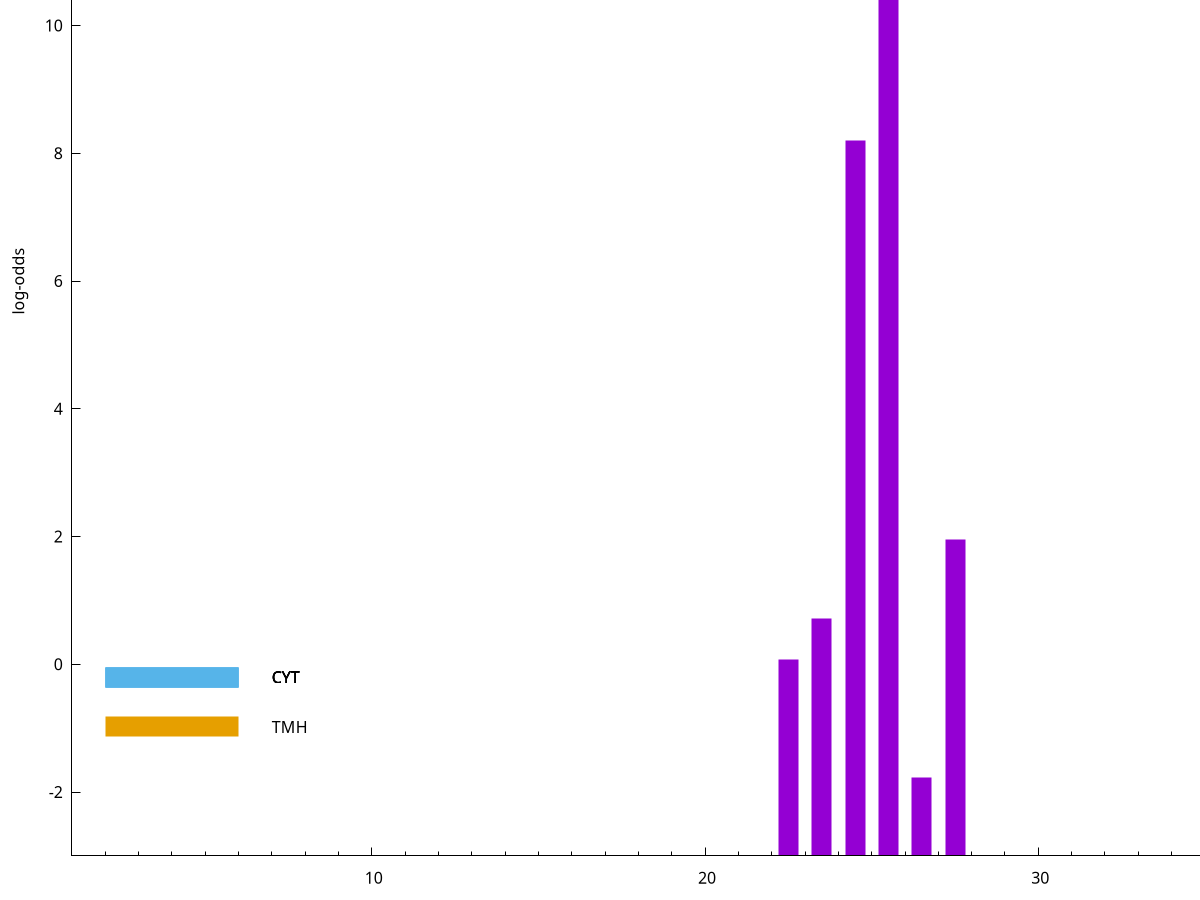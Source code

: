 set title "LipoP predictions for SRR3467249.gff"
set size 2., 1.4
set xrange [1:70] 
set mxtics 10
set yrange [-3:15]
set y2range [0:18]
set ylabel "log-odds"
set term postscript eps color solid "Helvetica" 30
set output "SRR3467249.gff9.eps"
set arrow from 2,11.8631 to 6,11.8631 nohead lt 1 lw 20
set label "SpI" at 7,11.8631
set arrow from 2,-0.200913 to 6,-0.200913 nohead lt 3 lw 20
set label "CYT" at 7,-0.200913
set arrow from 2,-0.200913 to 6,-0.200913 nohead lt 3 lw 20
set label "CYT" at 7,-0.200913
set arrow from 2,-0.200913 to 6,-0.200913 nohead lt 3 lw 20
set label "CYT" at 7,-0.200913
set arrow from 2,-0.200913 to 6,-0.200913 nohead lt 3 lw 20
set label "CYT" at 7,-0.200913
set arrow from 2,-0.981523 to 6,-0.981523 nohead lt 4 lw 20
set label "TMH" at 7,-0.981523
set arrow from 2,11.8631 to 6,11.8631 nohead lt 1 lw 20
set label "SpI" at 7,11.8631
# NOTE: The scores below are the log-odds scores with the threshold
# NOTE: subtracted (a hack to make gnuplot make the histogram all
# NOTE: look nice).
plot "-" axes x1y2 title "" with impulses lt 1 lw 20
25.500000 14.741400
24.500000 11.202520
27.500000 4.961930
23.500000 3.718905
22.500000 3.082549
26.500000 1.227730
e
exit
